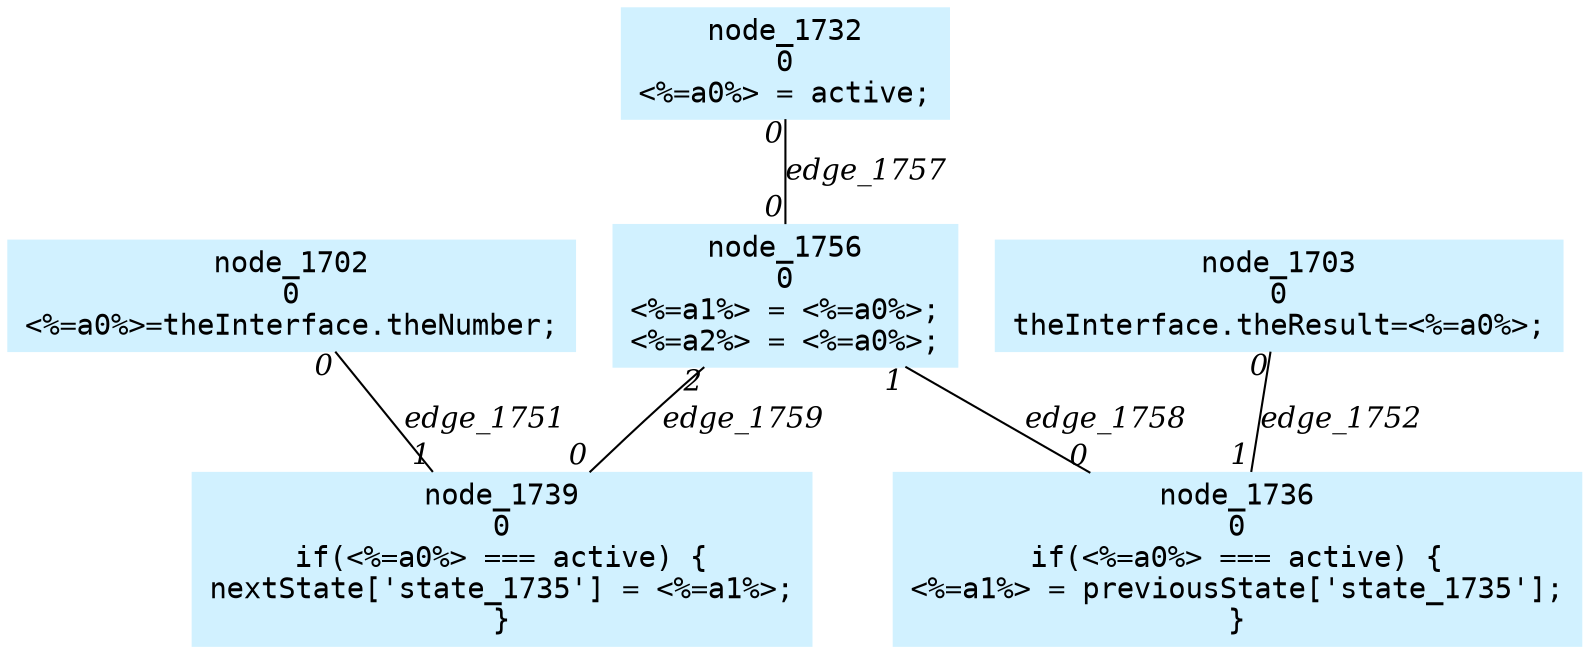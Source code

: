 digraph g{node_1702 [shape=box, style=filled, color="#d1f1ff", fontname="Courier", label="node_1702
0
<%=a0%>=theInterface.theNumber;
" ]
node_1703 [shape=box, style=filled, color="#d1f1ff", fontname="Courier", label="node_1703
0
theInterface.theResult=<%=a0%>;
" ]
node_1732 [shape=box, style=filled, color="#d1f1ff", fontname="Courier", label="node_1732
0
<%=a0%> = active;
" ]
node_1736 [shape=box, style=filled, color="#d1f1ff", fontname="Courier", label="node_1736
0
if(<%=a0%> === active) {
<%=a1%> = previousState['state_1735'];
}
" ]
node_1739 [shape=box, style=filled, color="#d1f1ff", fontname="Courier", label="node_1739
0
if(<%=a0%> === active) {
nextState['state_1735'] = <%=a1%>;
}
" ]
node_1756 [shape=box, style=filled, color="#d1f1ff", fontname="Courier", label="node_1756
0
<%=a1%> = <%=a0%>;
<%=a2%> = <%=a0%>;
" ]
node_1702 -> node_1739 [dir=none, arrowHead=none, fontname="Times-Italic", label="edge_1751",  headlabel="1", taillabel="0" ]
node_1703 -> node_1736 [dir=none, arrowHead=none, fontname="Times-Italic", label="edge_1752",  headlabel="1", taillabel="0" ]
node_1732 -> node_1756 [dir=none, arrowHead=none, fontname="Times-Italic", label="edge_1757",  headlabel="0", taillabel="0" ]
node_1756 -> node_1736 [dir=none, arrowHead=none, fontname="Times-Italic", label="edge_1758",  headlabel="0", taillabel="1" ]
node_1756 -> node_1739 [dir=none, arrowHead=none, fontname="Times-Italic", label="edge_1759",  headlabel="0", taillabel="2" ]
}